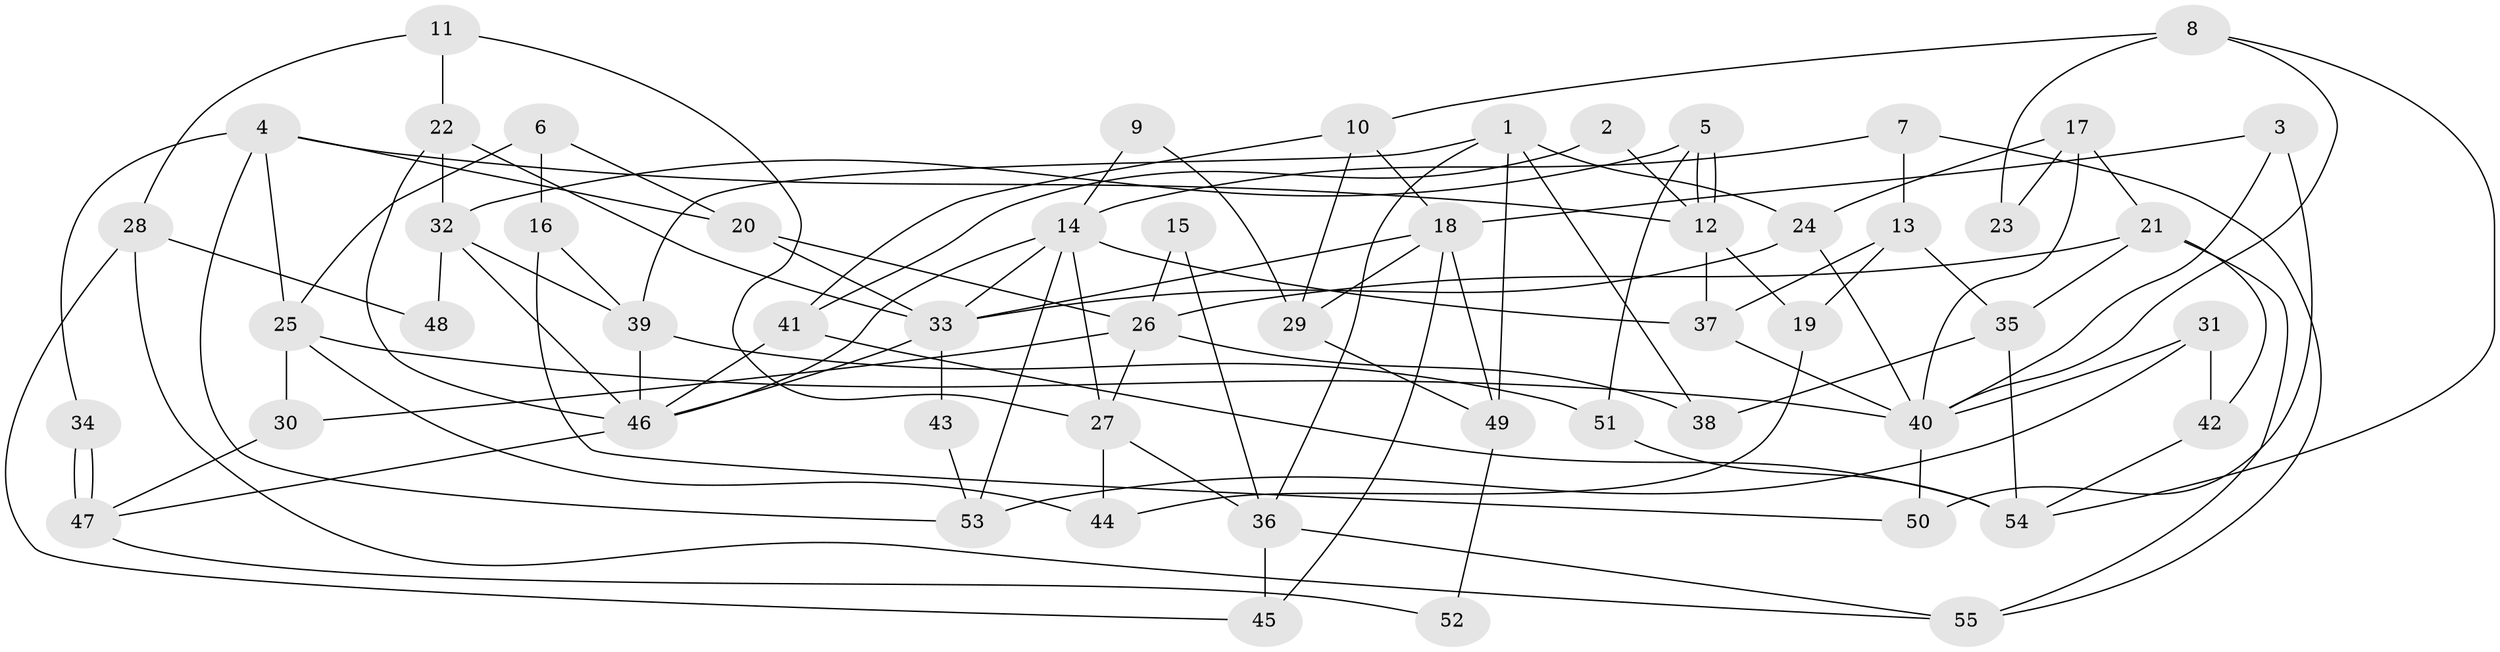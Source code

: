 // Generated by graph-tools (version 1.1) at 2025/02/03/09/25 03:02:12]
// undirected, 55 vertices, 110 edges
graph export_dot {
graph [start="1"]
  node [color=gray90,style=filled];
  1;
  2;
  3;
  4;
  5;
  6;
  7;
  8;
  9;
  10;
  11;
  12;
  13;
  14;
  15;
  16;
  17;
  18;
  19;
  20;
  21;
  22;
  23;
  24;
  25;
  26;
  27;
  28;
  29;
  30;
  31;
  32;
  33;
  34;
  35;
  36;
  37;
  38;
  39;
  40;
  41;
  42;
  43;
  44;
  45;
  46;
  47;
  48;
  49;
  50;
  51;
  52;
  53;
  54;
  55;
  1 -- 38;
  1 -- 36;
  1 -- 24;
  1 -- 39;
  1 -- 49;
  2 -- 12;
  2 -- 41;
  3 -- 18;
  3 -- 40;
  3 -- 50;
  4 -- 20;
  4 -- 25;
  4 -- 12;
  4 -- 34;
  4 -- 53;
  5 -- 12;
  5 -- 12;
  5 -- 51;
  5 -- 32;
  6 -- 20;
  6 -- 16;
  6 -- 25;
  7 -- 14;
  7 -- 55;
  7 -- 13;
  8 -- 54;
  8 -- 40;
  8 -- 10;
  8 -- 23;
  9 -- 14;
  9 -- 29;
  10 -- 29;
  10 -- 18;
  10 -- 41;
  11 -- 22;
  11 -- 27;
  11 -- 28;
  12 -- 19;
  12 -- 37;
  13 -- 37;
  13 -- 19;
  13 -- 35;
  14 -- 46;
  14 -- 33;
  14 -- 27;
  14 -- 37;
  14 -- 53;
  15 -- 26;
  15 -- 36;
  16 -- 50;
  16 -- 39;
  17 -- 21;
  17 -- 40;
  17 -- 23;
  17 -- 24;
  18 -- 33;
  18 -- 29;
  18 -- 45;
  18 -- 49;
  19 -- 44;
  20 -- 33;
  20 -- 26;
  21 -- 26;
  21 -- 35;
  21 -- 42;
  21 -- 55;
  22 -- 33;
  22 -- 32;
  22 -- 46;
  24 -- 33;
  24 -- 40;
  25 -- 40;
  25 -- 30;
  25 -- 44;
  26 -- 27;
  26 -- 30;
  26 -- 38;
  27 -- 44;
  27 -- 36;
  28 -- 55;
  28 -- 45;
  28 -- 48;
  29 -- 49;
  30 -- 47;
  31 -- 53;
  31 -- 40;
  31 -- 42;
  32 -- 46;
  32 -- 39;
  32 -- 48;
  33 -- 46;
  33 -- 43;
  34 -- 47;
  34 -- 47;
  35 -- 54;
  35 -- 38;
  36 -- 45;
  36 -- 55;
  37 -- 40;
  39 -- 46;
  39 -- 51;
  40 -- 50;
  41 -- 46;
  41 -- 54;
  42 -- 54;
  43 -- 53;
  46 -- 47;
  47 -- 52;
  49 -- 52;
  51 -- 54;
}
